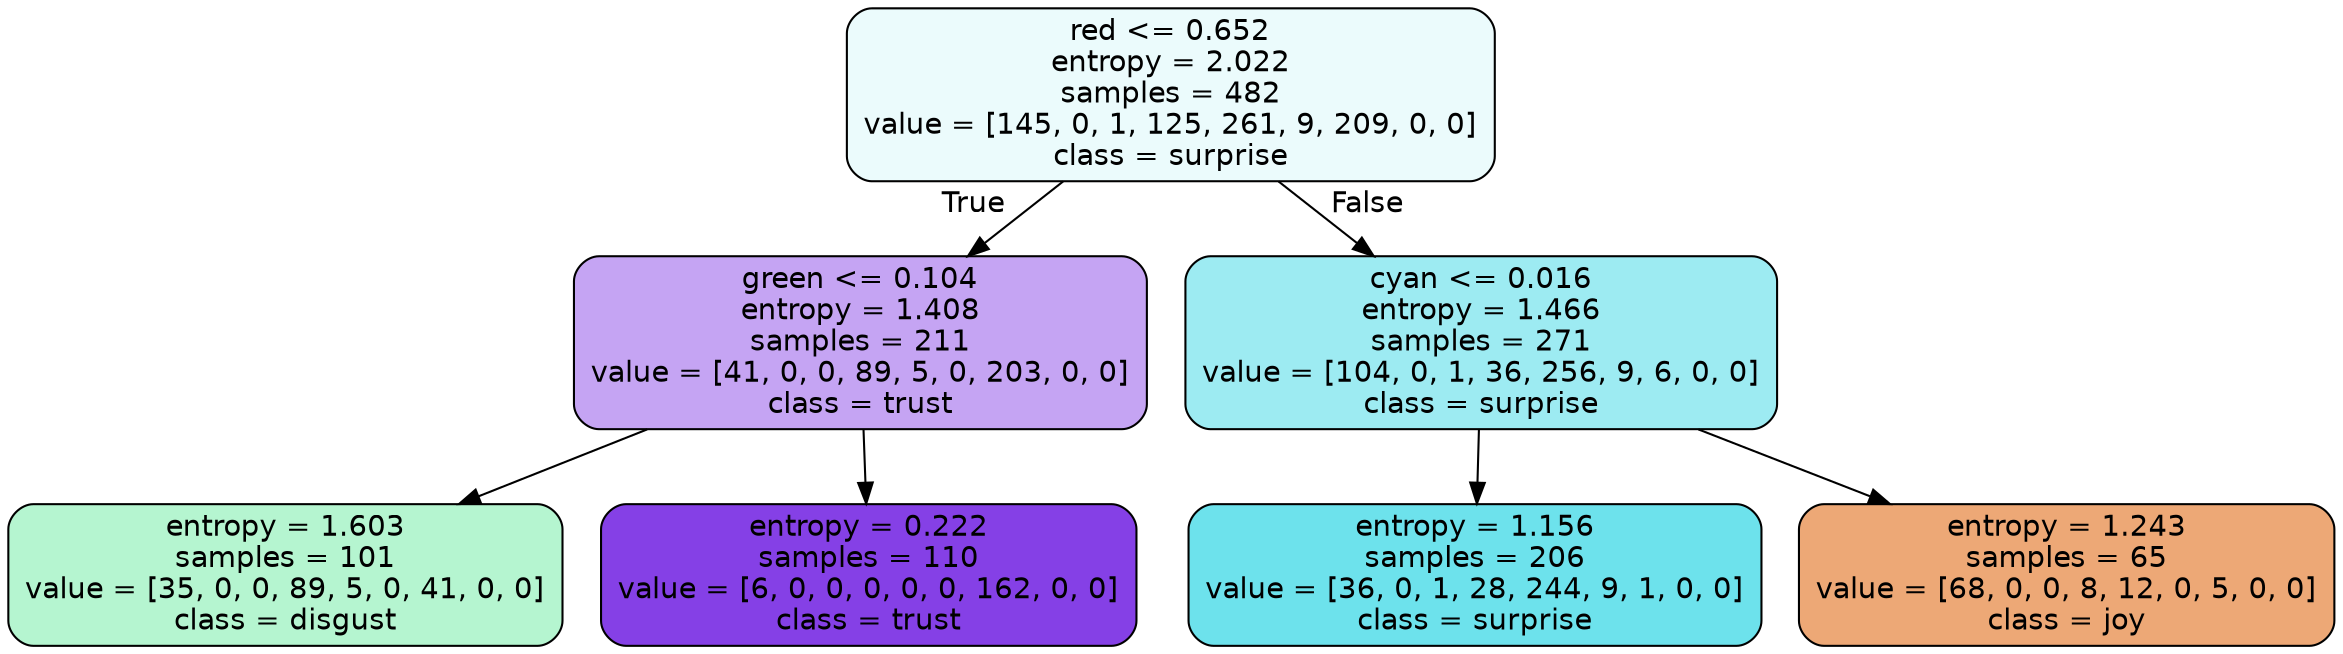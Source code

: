 digraph Tree {
node [shape=box, style="filled, rounded", color="black", fontname=helvetica] ;
edge [fontname=helvetica] ;
0 [label="red <= 0.652\nentropy = 2.022\nsamples = 482\nvalue = [145, 0, 1, 125, 261, 9, 209, 0, 0]\nclass = surprise", fillcolor="#39d7e519"] ;
1 [label="green <= 0.104\nentropy = 1.408\nsamples = 211\nvalue = [41, 0, 0, 89, 5, 0, 203, 0, 0]\nclass = trust", fillcolor="#8139e575"] ;
0 -> 1 [labeldistance=2.5, labelangle=45, headlabel="True"] ;
2 [label="entropy = 1.603\nsamples = 101\nvalue = [35, 0, 0, 89, 5, 0, 41, 0, 0]\nclass = disgust", fillcolor="#39e5815f"] ;
1 -> 2 ;
3 [label="entropy = 0.222\nsamples = 110\nvalue = [6, 0, 0, 0, 0, 0, 162, 0, 0]\nclass = trust", fillcolor="#8139e5f6"] ;
1 -> 3 ;
4 [label="cyan <= 0.016\nentropy = 1.466\nsamples = 271\nvalue = [104, 0, 1, 36, 256, 9, 6, 0, 0]\nclass = surprise", fillcolor="#39d7e57e"] ;
0 -> 4 [labeldistance=2.5, labelangle=-45, headlabel="False"] ;
5 [label="entropy = 1.156\nsamples = 206\nvalue = [36, 0, 1, 28, 244, 9, 1, 0, 0]\nclass = surprise", fillcolor="#39d7e5bb"] ;
4 -> 5 ;
6 [label="entropy = 1.243\nsamples = 65\nvalue = [68, 0, 0, 8, 12, 0, 5, 0, 0]\nclass = joy", fillcolor="#e58139b0"] ;
4 -> 6 ;
}